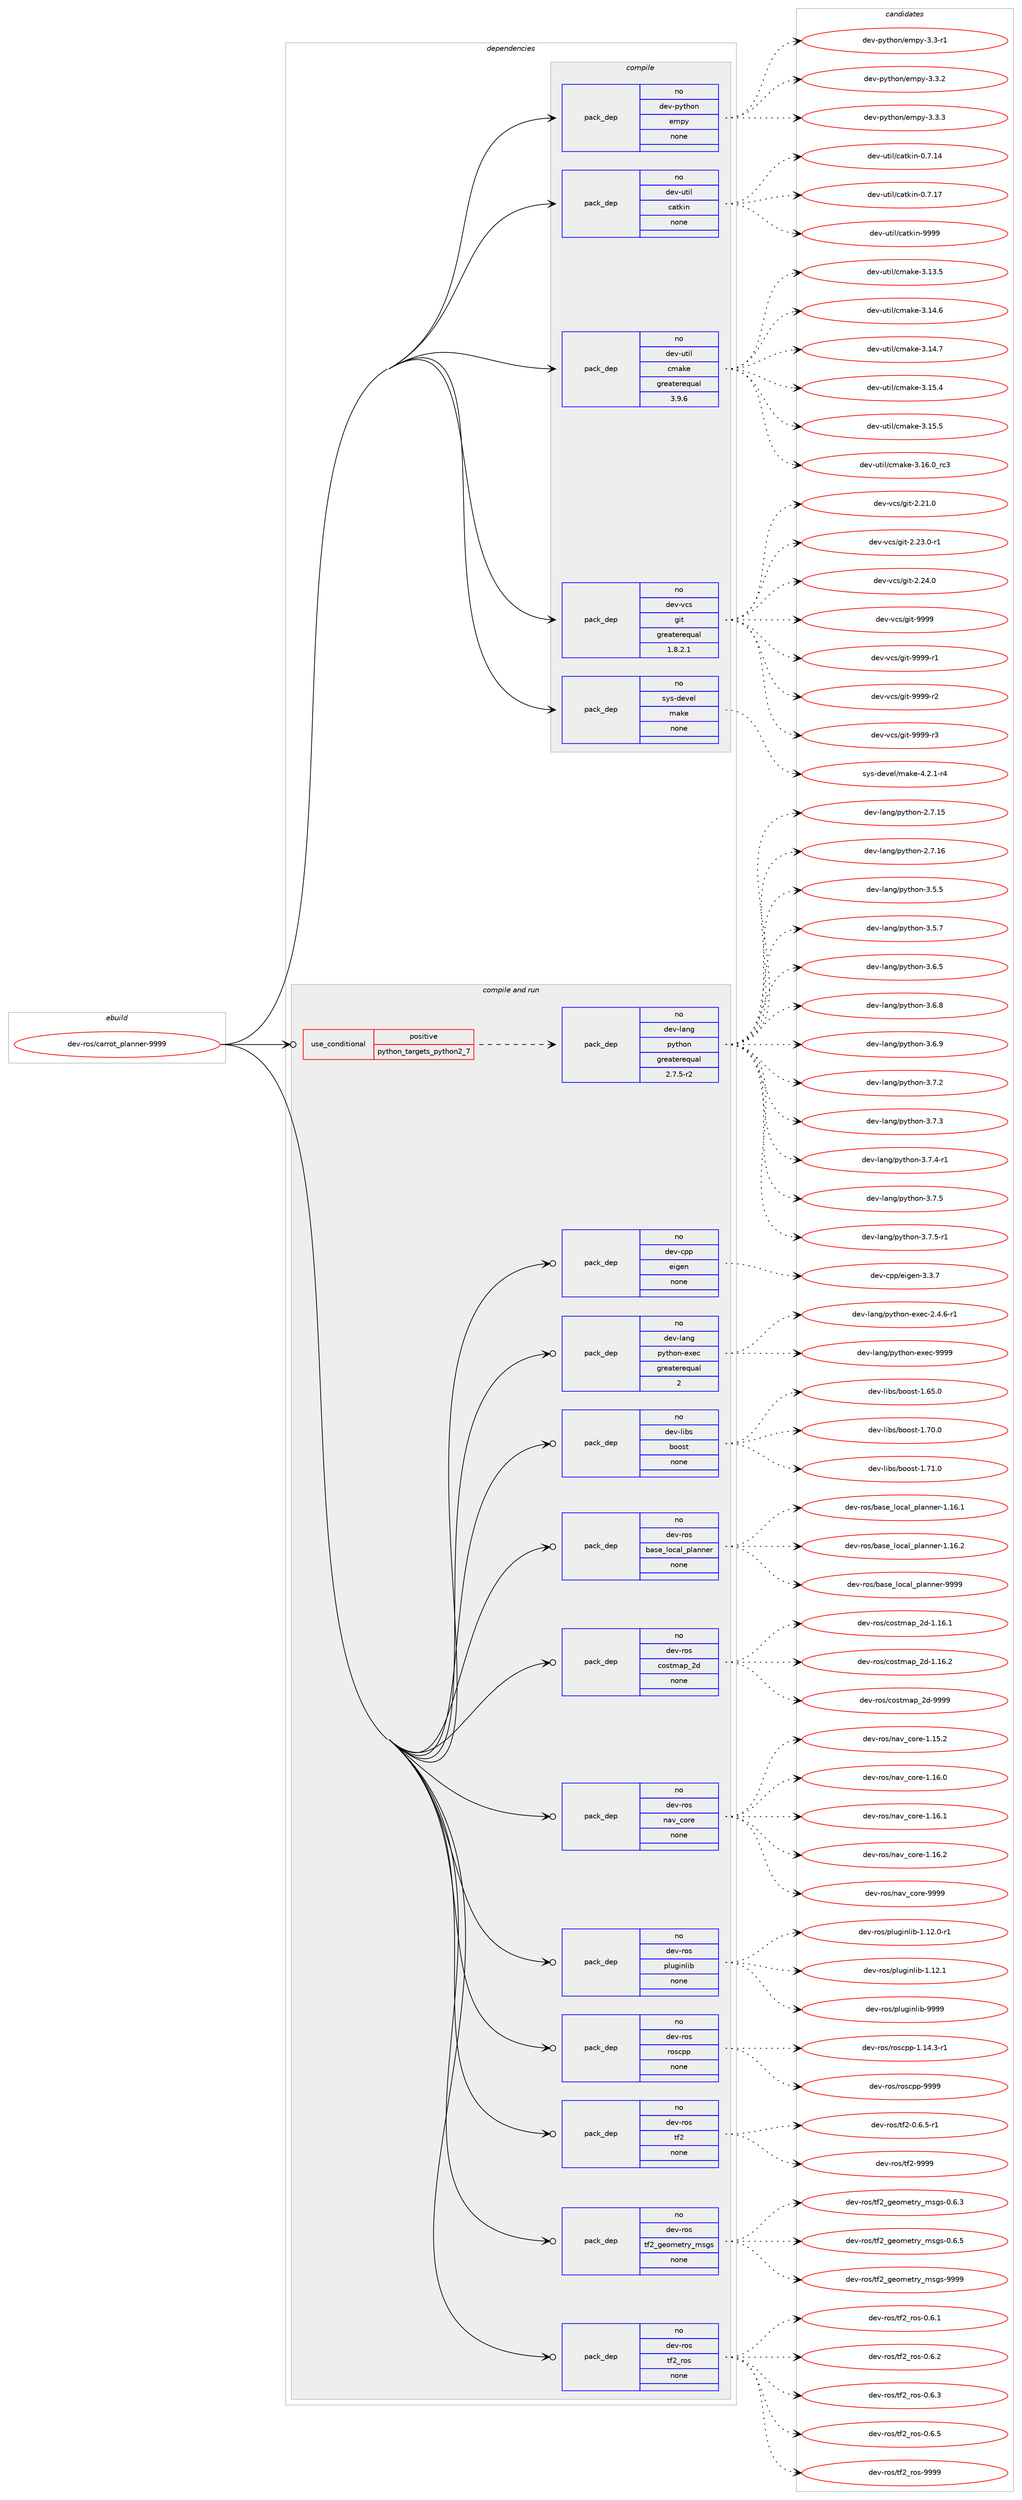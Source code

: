 digraph prolog {

# *************
# Graph options
# *************

newrank=true;
concentrate=true;
compound=true;
graph [rankdir=LR,fontname=Helvetica,fontsize=10,ranksep=1.5];#, ranksep=2.5, nodesep=0.2];
edge  [arrowhead=vee];
node  [fontname=Helvetica,fontsize=10];

# **********
# The ebuild
# **********

subgraph cluster_leftcol {
color=gray;
rank=same;
label=<<i>ebuild</i>>;
id [label="dev-ros/carrot_planner-9999", color=red, width=4, href="../dev-ros/carrot_planner-9999.svg"];
}

# ****************
# The dependencies
# ****************

subgraph cluster_midcol {
color=gray;
label=<<i>dependencies</i>>;
subgraph cluster_compile {
fillcolor="#eeeeee";
style=filled;
label=<<i>compile</i>>;
subgraph pack484710 {
dependency649467 [label=<<TABLE BORDER="0" CELLBORDER="1" CELLSPACING="0" CELLPADDING="4" WIDTH="220"><TR><TD ROWSPAN="6" CELLPADDING="30">pack_dep</TD></TR><TR><TD WIDTH="110">no</TD></TR><TR><TD>dev-python</TD></TR><TR><TD>empy</TD></TR><TR><TD>none</TD></TR><TR><TD></TD></TR></TABLE>>, shape=none, color=blue];
}
id:e -> dependency649467:w [weight=20,style="solid",arrowhead="vee"];
subgraph pack484711 {
dependency649468 [label=<<TABLE BORDER="0" CELLBORDER="1" CELLSPACING="0" CELLPADDING="4" WIDTH="220"><TR><TD ROWSPAN="6" CELLPADDING="30">pack_dep</TD></TR><TR><TD WIDTH="110">no</TD></TR><TR><TD>dev-util</TD></TR><TR><TD>catkin</TD></TR><TR><TD>none</TD></TR><TR><TD></TD></TR></TABLE>>, shape=none, color=blue];
}
id:e -> dependency649468:w [weight=20,style="solid",arrowhead="vee"];
subgraph pack484712 {
dependency649469 [label=<<TABLE BORDER="0" CELLBORDER="1" CELLSPACING="0" CELLPADDING="4" WIDTH="220"><TR><TD ROWSPAN="6" CELLPADDING="30">pack_dep</TD></TR><TR><TD WIDTH="110">no</TD></TR><TR><TD>dev-util</TD></TR><TR><TD>cmake</TD></TR><TR><TD>greaterequal</TD></TR><TR><TD>3.9.6</TD></TR></TABLE>>, shape=none, color=blue];
}
id:e -> dependency649469:w [weight=20,style="solid",arrowhead="vee"];
subgraph pack484713 {
dependency649470 [label=<<TABLE BORDER="0" CELLBORDER="1" CELLSPACING="0" CELLPADDING="4" WIDTH="220"><TR><TD ROWSPAN="6" CELLPADDING="30">pack_dep</TD></TR><TR><TD WIDTH="110">no</TD></TR><TR><TD>dev-vcs</TD></TR><TR><TD>git</TD></TR><TR><TD>greaterequal</TD></TR><TR><TD>1.8.2.1</TD></TR></TABLE>>, shape=none, color=blue];
}
id:e -> dependency649470:w [weight=20,style="solid",arrowhead="vee"];
subgraph pack484714 {
dependency649471 [label=<<TABLE BORDER="0" CELLBORDER="1" CELLSPACING="0" CELLPADDING="4" WIDTH="220"><TR><TD ROWSPAN="6" CELLPADDING="30">pack_dep</TD></TR><TR><TD WIDTH="110">no</TD></TR><TR><TD>sys-devel</TD></TR><TR><TD>make</TD></TR><TR><TD>none</TD></TR><TR><TD></TD></TR></TABLE>>, shape=none, color=blue];
}
id:e -> dependency649471:w [weight=20,style="solid",arrowhead="vee"];
}
subgraph cluster_compileandrun {
fillcolor="#eeeeee";
style=filled;
label=<<i>compile and run</i>>;
subgraph cond152851 {
dependency649472 [label=<<TABLE BORDER="0" CELLBORDER="1" CELLSPACING="0" CELLPADDING="4"><TR><TD ROWSPAN="3" CELLPADDING="10">use_conditional</TD></TR><TR><TD>positive</TD></TR><TR><TD>python_targets_python2_7</TD></TR></TABLE>>, shape=none, color=red];
subgraph pack484715 {
dependency649473 [label=<<TABLE BORDER="0" CELLBORDER="1" CELLSPACING="0" CELLPADDING="4" WIDTH="220"><TR><TD ROWSPAN="6" CELLPADDING="30">pack_dep</TD></TR><TR><TD WIDTH="110">no</TD></TR><TR><TD>dev-lang</TD></TR><TR><TD>python</TD></TR><TR><TD>greaterequal</TD></TR><TR><TD>2.7.5-r2</TD></TR></TABLE>>, shape=none, color=blue];
}
dependency649472:e -> dependency649473:w [weight=20,style="dashed",arrowhead="vee"];
}
id:e -> dependency649472:w [weight=20,style="solid",arrowhead="odotvee"];
subgraph pack484716 {
dependency649474 [label=<<TABLE BORDER="0" CELLBORDER="1" CELLSPACING="0" CELLPADDING="4" WIDTH="220"><TR><TD ROWSPAN="6" CELLPADDING="30">pack_dep</TD></TR><TR><TD WIDTH="110">no</TD></TR><TR><TD>dev-cpp</TD></TR><TR><TD>eigen</TD></TR><TR><TD>none</TD></TR><TR><TD></TD></TR></TABLE>>, shape=none, color=blue];
}
id:e -> dependency649474:w [weight=20,style="solid",arrowhead="odotvee"];
subgraph pack484717 {
dependency649475 [label=<<TABLE BORDER="0" CELLBORDER="1" CELLSPACING="0" CELLPADDING="4" WIDTH="220"><TR><TD ROWSPAN="6" CELLPADDING="30">pack_dep</TD></TR><TR><TD WIDTH="110">no</TD></TR><TR><TD>dev-lang</TD></TR><TR><TD>python-exec</TD></TR><TR><TD>greaterequal</TD></TR><TR><TD>2</TD></TR></TABLE>>, shape=none, color=blue];
}
id:e -> dependency649475:w [weight=20,style="solid",arrowhead="odotvee"];
subgraph pack484718 {
dependency649476 [label=<<TABLE BORDER="0" CELLBORDER="1" CELLSPACING="0" CELLPADDING="4" WIDTH="220"><TR><TD ROWSPAN="6" CELLPADDING="30">pack_dep</TD></TR><TR><TD WIDTH="110">no</TD></TR><TR><TD>dev-libs</TD></TR><TR><TD>boost</TD></TR><TR><TD>none</TD></TR><TR><TD></TD></TR></TABLE>>, shape=none, color=blue];
}
id:e -> dependency649476:w [weight=20,style="solid",arrowhead="odotvee"];
subgraph pack484719 {
dependency649477 [label=<<TABLE BORDER="0" CELLBORDER="1" CELLSPACING="0" CELLPADDING="4" WIDTH="220"><TR><TD ROWSPAN="6" CELLPADDING="30">pack_dep</TD></TR><TR><TD WIDTH="110">no</TD></TR><TR><TD>dev-ros</TD></TR><TR><TD>base_local_planner</TD></TR><TR><TD>none</TD></TR><TR><TD></TD></TR></TABLE>>, shape=none, color=blue];
}
id:e -> dependency649477:w [weight=20,style="solid",arrowhead="odotvee"];
subgraph pack484720 {
dependency649478 [label=<<TABLE BORDER="0" CELLBORDER="1" CELLSPACING="0" CELLPADDING="4" WIDTH="220"><TR><TD ROWSPAN="6" CELLPADDING="30">pack_dep</TD></TR><TR><TD WIDTH="110">no</TD></TR><TR><TD>dev-ros</TD></TR><TR><TD>costmap_2d</TD></TR><TR><TD>none</TD></TR><TR><TD></TD></TR></TABLE>>, shape=none, color=blue];
}
id:e -> dependency649478:w [weight=20,style="solid",arrowhead="odotvee"];
subgraph pack484721 {
dependency649479 [label=<<TABLE BORDER="0" CELLBORDER="1" CELLSPACING="0" CELLPADDING="4" WIDTH="220"><TR><TD ROWSPAN="6" CELLPADDING="30">pack_dep</TD></TR><TR><TD WIDTH="110">no</TD></TR><TR><TD>dev-ros</TD></TR><TR><TD>nav_core</TD></TR><TR><TD>none</TD></TR><TR><TD></TD></TR></TABLE>>, shape=none, color=blue];
}
id:e -> dependency649479:w [weight=20,style="solid",arrowhead="odotvee"];
subgraph pack484722 {
dependency649480 [label=<<TABLE BORDER="0" CELLBORDER="1" CELLSPACING="0" CELLPADDING="4" WIDTH="220"><TR><TD ROWSPAN="6" CELLPADDING="30">pack_dep</TD></TR><TR><TD WIDTH="110">no</TD></TR><TR><TD>dev-ros</TD></TR><TR><TD>pluginlib</TD></TR><TR><TD>none</TD></TR><TR><TD></TD></TR></TABLE>>, shape=none, color=blue];
}
id:e -> dependency649480:w [weight=20,style="solid",arrowhead="odotvee"];
subgraph pack484723 {
dependency649481 [label=<<TABLE BORDER="0" CELLBORDER="1" CELLSPACING="0" CELLPADDING="4" WIDTH="220"><TR><TD ROWSPAN="6" CELLPADDING="30">pack_dep</TD></TR><TR><TD WIDTH="110">no</TD></TR><TR><TD>dev-ros</TD></TR><TR><TD>roscpp</TD></TR><TR><TD>none</TD></TR><TR><TD></TD></TR></TABLE>>, shape=none, color=blue];
}
id:e -> dependency649481:w [weight=20,style="solid",arrowhead="odotvee"];
subgraph pack484724 {
dependency649482 [label=<<TABLE BORDER="0" CELLBORDER="1" CELLSPACING="0" CELLPADDING="4" WIDTH="220"><TR><TD ROWSPAN="6" CELLPADDING="30">pack_dep</TD></TR><TR><TD WIDTH="110">no</TD></TR><TR><TD>dev-ros</TD></TR><TR><TD>tf2</TD></TR><TR><TD>none</TD></TR><TR><TD></TD></TR></TABLE>>, shape=none, color=blue];
}
id:e -> dependency649482:w [weight=20,style="solid",arrowhead="odotvee"];
subgraph pack484725 {
dependency649483 [label=<<TABLE BORDER="0" CELLBORDER="1" CELLSPACING="0" CELLPADDING="4" WIDTH="220"><TR><TD ROWSPAN="6" CELLPADDING="30">pack_dep</TD></TR><TR><TD WIDTH="110">no</TD></TR><TR><TD>dev-ros</TD></TR><TR><TD>tf2_geometry_msgs</TD></TR><TR><TD>none</TD></TR><TR><TD></TD></TR></TABLE>>, shape=none, color=blue];
}
id:e -> dependency649483:w [weight=20,style="solid",arrowhead="odotvee"];
subgraph pack484726 {
dependency649484 [label=<<TABLE BORDER="0" CELLBORDER="1" CELLSPACING="0" CELLPADDING="4" WIDTH="220"><TR><TD ROWSPAN="6" CELLPADDING="30">pack_dep</TD></TR><TR><TD WIDTH="110">no</TD></TR><TR><TD>dev-ros</TD></TR><TR><TD>tf2_ros</TD></TR><TR><TD>none</TD></TR><TR><TD></TD></TR></TABLE>>, shape=none, color=blue];
}
id:e -> dependency649484:w [weight=20,style="solid",arrowhead="odotvee"];
}
subgraph cluster_run {
fillcolor="#eeeeee";
style=filled;
label=<<i>run</i>>;
}
}

# **************
# The candidates
# **************

subgraph cluster_choices {
rank=same;
color=gray;
label=<<i>candidates</i>>;

subgraph choice484710 {
color=black;
nodesep=1;
choice1001011184511212111610411111047101109112121455146514511449 [label="dev-python/empy-3.3-r1", color=red, width=4,href="../dev-python/empy-3.3-r1.svg"];
choice1001011184511212111610411111047101109112121455146514650 [label="dev-python/empy-3.3.2", color=red, width=4,href="../dev-python/empy-3.3.2.svg"];
choice1001011184511212111610411111047101109112121455146514651 [label="dev-python/empy-3.3.3", color=red, width=4,href="../dev-python/empy-3.3.3.svg"];
dependency649467:e -> choice1001011184511212111610411111047101109112121455146514511449:w [style=dotted,weight="100"];
dependency649467:e -> choice1001011184511212111610411111047101109112121455146514650:w [style=dotted,weight="100"];
dependency649467:e -> choice1001011184511212111610411111047101109112121455146514651:w [style=dotted,weight="100"];
}
subgraph choice484711 {
color=black;
nodesep=1;
choice1001011184511711610510847999711610710511045484655464952 [label="dev-util/catkin-0.7.14", color=red, width=4,href="../dev-util/catkin-0.7.14.svg"];
choice1001011184511711610510847999711610710511045484655464955 [label="dev-util/catkin-0.7.17", color=red, width=4,href="../dev-util/catkin-0.7.17.svg"];
choice100101118451171161051084799971161071051104557575757 [label="dev-util/catkin-9999", color=red, width=4,href="../dev-util/catkin-9999.svg"];
dependency649468:e -> choice1001011184511711610510847999711610710511045484655464952:w [style=dotted,weight="100"];
dependency649468:e -> choice1001011184511711610510847999711610710511045484655464955:w [style=dotted,weight="100"];
dependency649468:e -> choice100101118451171161051084799971161071051104557575757:w [style=dotted,weight="100"];
}
subgraph choice484712 {
color=black;
nodesep=1;
choice1001011184511711610510847991099710710145514649514653 [label="dev-util/cmake-3.13.5", color=red, width=4,href="../dev-util/cmake-3.13.5.svg"];
choice1001011184511711610510847991099710710145514649524654 [label="dev-util/cmake-3.14.6", color=red, width=4,href="../dev-util/cmake-3.14.6.svg"];
choice1001011184511711610510847991099710710145514649524655 [label="dev-util/cmake-3.14.7", color=red, width=4,href="../dev-util/cmake-3.14.7.svg"];
choice1001011184511711610510847991099710710145514649534652 [label="dev-util/cmake-3.15.4", color=red, width=4,href="../dev-util/cmake-3.15.4.svg"];
choice1001011184511711610510847991099710710145514649534653 [label="dev-util/cmake-3.15.5", color=red, width=4,href="../dev-util/cmake-3.15.5.svg"];
choice1001011184511711610510847991099710710145514649544648951149951 [label="dev-util/cmake-3.16.0_rc3", color=red, width=4,href="../dev-util/cmake-3.16.0_rc3.svg"];
dependency649469:e -> choice1001011184511711610510847991099710710145514649514653:w [style=dotted,weight="100"];
dependency649469:e -> choice1001011184511711610510847991099710710145514649524654:w [style=dotted,weight="100"];
dependency649469:e -> choice1001011184511711610510847991099710710145514649524655:w [style=dotted,weight="100"];
dependency649469:e -> choice1001011184511711610510847991099710710145514649534652:w [style=dotted,weight="100"];
dependency649469:e -> choice1001011184511711610510847991099710710145514649534653:w [style=dotted,weight="100"];
dependency649469:e -> choice1001011184511711610510847991099710710145514649544648951149951:w [style=dotted,weight="100"];
}
subgraph choice484713 {
color=black;
nodesep=1;
choice10010111845118991154710310511645504650494648 [label="dev-vcs/git-2.21.0", color=red, width=4,href="../dev-vcs/git-2.21.0.svg"];
choice100101118451189911547103105116455046505146484511449 [label="dev-vcs/git-2.23.0-r1", color=red, width=4,href="../dev-vcs/git-2.23.0-r1.svg"];
choice10010111845118991154710310511645504650524648 [label="dev-vcs/git-2.24.0", color=red, width=4,href="../dev-vcs/git-2.24.0.svg"];
choice1001011184511899115471031051164557575757 [label="dev-vcs/git-9999", color=red, width=4,href="../dev-vcs/git-9999.svg"];
choice10010111845118991154710310511645575757574511449 [label="dev-vcs/git-9999-r1", color=red, width=4,href="../dev-vcs/git-9999-r1.svg"];
choice10010111845118991154710310511645575757574511450 [label="dev-vcs/git-9999-r2", color=red, width=4,href="../dev-vcs/git-9999-r2.svg"];
choice10010111845118991154710310511645575757574511451 [label="dev-vcs/git-9999-r3", color=red, width=4,href="../dev-vcs/git-9999-r3.svg"];
dependency649470:e -> choice10010111845118991154710310511645504650494648:w [style=dotted,weight="100"];
dependency649470:e -> choice100101118451189911547103105116455046505146484511449:w [style=dotted,weight="100"];
dependency649470:e -> choice10010111845118991154710310511645504650524648:w [style=dotted,weight="100"];
dependency649470:e -> choice1001011184511899115471031051164557575757:w [style=dotted,weight="100"];
dependency649470:e -> choice10010111845118991154710310511645575757574511449:w [style=dotted,weight="100"];
dependency649470:e -> choice10010111845118991154710310511645575757574511450:w [style=dotted,weight="100"];
dependency649470:e -> choice10010111845118991154710310511645575757574511451:w [style=dotted,weight="100"];
}
subgraph choice484714 {
color=black;
nodesep=1;
choice1151211154510010111810110847109971071014552465046494511452 [label="sys-devel/make-4.2.1-r4", color=red, width=4,href="../sys-devel/make-4.2.1-r4.svg"];
dependency649471:e -> choice1151211154510010111810110847109971071014552465046494511452:w [style=dotted,weight="100"];
}
subgraph choice484715 {
color=black;
nodesep=1;
choice10010111845108971101034711212111610411111045504655464953 [label="dev-lang/python-2.7.15", color=red, width=4,href="../dev-lang/python-2.7.15.svg"];
choice10010111845108971101034711212111610411111045504655464954 [label="dev-lang/python-2.7.16", color=red, width=4,href="../dev-lang/python-2.7.16.svg"];
choice100101118451089711010347112121116104111110455146534653 [label="dev-lang/python-3.5.5", color=red, width=4,href="../dev-lang/python-3.5.5.svg"];
choice100101118451089711010347112121116104111110455146534655 [label="dev-lang/python-3.5.7", color=red, width=4,href="../dev-lang/python-3.5.7.svg"];
choice100101118451089711010347112121116104111110455146544653 [label="dev-lang/python-3.6.5", color=red, width=4,href="../dev-lang/python-3.6.5.svg"];
choice100101118451089711010347112121116104111110455146544656 [label="dev-lang/python-3.6.8", color=red, width=4,href="../dev-lang/python-3.6.8.svg"];
choice100101118451089711010347112121116104111110455146544657 [label="dev-lang/python-3.6.9", color=red, width=4,href="../dev-lang/python-3.6.9.svg"];
choice100101118451089711010347112121116104111110455146554650 [label="dev-lang/python-3.7.2", color=red, width=4,href="../dev-lang/python-3.7.2.svg"];
choice100101118451089711010347112121116104111110455146554651 [label="dev-lang/python-3.7.3", color=red, width=4,href="../dev-lang/python-3.7.3.svg"];
choice1001011184510897110103471121211161041111104551465546524511449 [label="dev-lang/python-3.7.4-r1", color=red, width=4,href="../dev-lang/python-3.7.4-r1.svg"];
choice100101118451089711010347112121116104111110455146554653 [label="dev-lang/python-3.7.5", color=red, width=4,href="../dev-lang/python-3.7.5.svg"];
choice1001011184510897110103471121211161041111104551465546534511449 [label="dev-lang/python-3.7.5-r1", color=red, width=4,href="../dev-lang/python-3.7.5-r1.svg"];
dependency649473:e -> choice10010111845108971101034711212111610411111045504655464953:w [style=dotted,weight="100"];
dependency649473:e -> choice10010111845108971101034711212111610411111045504655464954:w [style=dotted,weight="100"];
dependency649473:e -> choice100101118451089711010347112121116104111110455146534653:w [style=dotted,weight="100"];
dependency649473:e -> choice100101118451089711010347112121116104111110455146534655:w [style=dotted,weight="100"];
dependency649473:e -> choice100101118451089711010347112121116104111110455146544653:w [style=dotted,weight="100"];
dependency649473:e -> choice100101118451089711010347112121116104111110455146544656:w [style=dotted,weight="100"];
dependency649473:e -> choice100101118451089711010347112121116104111110455146544657:w [style=dotted,weight="100"];
dependency649473:e -> choice100101118451089711010347112121116104111110455146554650:w [style=dotted,weight="100"];
dependency649473:e -> choice100101118451089711010347112121116104111110455146554651:w [style=dotted,weight="100"];
dependency649473:e -> choice1001011184510897110103471121211161041111104551465546524511449:w [style=dotted,weight="100"];
dependency649473:e -> choice100101118451089711010347112121116104111110455146554653:w [style=dotted,weight="100"];
dependency649473:e -> choice1001011184510897110103471121211161041111104551465546534511449:w [style=dotted,weight="100"];
}
subgraph choice484716 {
color=black;
nodesep=1;
choice100101118459911211247101105103101110455146514655 [label="dev-cpp/eigen-3.3.7", color=red, width=4,href="../dev-cpp/eigen-3.3.7.svg"];
dependency649474:e -> choice100101118459911211247101105103101110455146514655:w [style=dotted,weight="100"];
}
subgraph choice484717 {
color=black;
nodesep=1;
choice10010111845108971101034711212111610411111045101120101994550465246544511449 [label="dev-lang/python-exec-2.4.6-r1", color=red, width=4,href="../dev-lang/python-exec-2.4.6-r1.svg"];
choice10010111845108971101034711212111610411111045101120101994557575757 [label="dev-lang/python-exec-9999", color=red, width=4,href="../dev-lang/python-exec-9999.svg"];
dependency649475:e -> choice10010111845108971101034711212111610411111045101120101994550465246544511449:w [style=dotted,weight="100"];
dependency649475:e -> choice10010111845108971101034711212111610411111045101120101994557575757:w [style=dotted,weight="100"];
}
subgraph choice484718 {
color=black;
nodesep=1;
choice1001011184510810598115479811111111511645494654534648 [label="dev-libs/boost-1.65.0", color=red, width=4,href="../dev-libs/boost-1.65.0.svg"];
choice1001011184510810598115479811111111511645494655484648 [label="dev-libs/boost-1.70.0", color=red, width=4,href="../dev-libs/boost-1.70.0.svg"];
choice1001011184510810598115479811111111511645494655494648 [label="dev-libs/boost-1.71.0", color=red, width=4,href="../dev-libs/boost-1.71.0.svg"];
dependency649476:e -> choice1001011184510810598115479811111111511645494654534648:w [style=dotted,weight="100"];
dependency649476:e -> choice1001011184510810598115479811111111511645494655484648:w [style=dotted,weight="100"];
dependency649476:e -> choice1001011184510810598115479811111111511645494655494648:w [style=dotted,weight="100"];
}
subgraph choice484719 {
color=black;
nodesep=1;
choice10010111845114111115479897115101951081119997108951121089711011010111445494649544649 [label="dev-ros/base_local_planner-1.16.1", color=red, width=4,href="../dev-ros/base_local_planner-1.16.1.svg"];
choice10010111845114111115479897115101951081119997108951121089711011010111445494649544650 [label="dev-ros/base_local_planner-1.16.2", color=red, width=4,href="../dev-ros/base_local_planner-1.16.2.svg"];
choice1001011184511411111547989711510195108111999710895112108971101101011144557575757 [label="dev-ros/base_local_planner-9999", color=red, width=4,href="../dev-ros/base_local_planner-9999.svg"];
dependency649477:e -> choice10010111845114111115479897115101951081119997108951121089711011010111445494649544649:w [style=dotted,weight="100"];
dependency649477:e -> choice10010111845114111115479897115101951081119997108951121089711011010111445494649544650:w [style=dotted,weight="100"];
dependency649477:e -> choice1001011184511411111547989711510195108111999710895112108971101101011144557575757:w [style=dotted,weight="100"];
}
subgraph choice484720 {
color=black;
nodesep=1;
choice10010111845114111115479911111511610997112955010045494649544649 [label="dev-ros/costmap_2d-1.16.1", color=red, width=4,href="../dev-ros/costmap_2d-1.16.1.svg"];
choice10010111845114111115479911111511610997112955010045494649544650 [label="dev-ros/costmap_2d-1.16.2", color=red, width=4,href="../dev-ros/costmap_2d-1.16.2.svg"];
choice1001011184511411111547991111151161099711295501004557575757 [label="dev-ros/costmap_2d-9999", color=red, width=4,href="../dev-ros/costmap_2d-9999.svg"];
dependency649478:e -> choice10010111845114111115479911111511610997112955010045494649544649:w [style=dotted,weight="100"];
dependency649478:e -> choice10010111845114111115479911111511610997112955010045494649544650:w [style=dotted,weight="100"];
dependency649478:e -> choice1001011184511411111547991111151161099711295501004557575757:w [style=dotted,weight="100"];
}
subgraph choice484721 {
color=black;
nodesep=1;
choice100101118451141111154711097118959911111410145494649534650 [label="dev-ros/nav_core-1.15.2", color=red, width=4,href="../dev-ros/nav_core-1.15.2.svg"];
choice100101118451141111154711097118959911111410145494649544648 [label="dev-ros/nav_core-1.16.0", color=red, width=4,href="../dev-ros/nav_core-1.16.0.svg"];
choice100101118451141111154711097118959911111410145494649544649 [label="dev-ros/nav_core-1.16.1", color=red, width=4,href="../dev-ros/nav_core-1.16.1.svg"];
choice100101118451141111154711097118959911111410145494649544650 [label="dev-ros/nav_core-1.16.2", color=red, width=4,href="../dev-ros/nav_core-1.16.2.svg"];
choice10010111845114111115471109711895991111141014557575757 [label="dev-ros/nav_core-9999", color=red, width=4,href="../dev-ros/nav_core-9999.svg"];
dependency649479:e -> choice100101118451141111154711097118959911111410145494649534650:w [style=dotted,weight="100"];
dependency649479:e -> choice100101118451141111154711097118959911111410145494649544648:w [style=dotted,weight="100"];
dependency649479:e -> choice100101118451141111154711097118959911111410145494649544649:w [style=dotted,weight="100"];
dependency649479:e -> choice100101118451141111154711097118959911111410145494649544650:w [style=dotted,weight="100"];
dependency649479:e -> choice10010111845114111115471109711895991111141014557575757:w [style=dotted,weight="100"];
}
subgraph choice484722 {
color=black;
nodesep=1;
choice100101118451141111154711210811710310511010810598454946495046484511449 [label="dev-ros/pluginlib-1.12.0-r1", color=red, width=4,href="../dev-ros/pluginlib-1.12.0-r1.svg"];
choice10010111845114111115471121081171031051101081059845494649504649 [label="dev-ros/pluginlib-1.12.1", color=red, width=4,href="../dev-ros/pluginlib-1.12.1.svg"];
choice1001011184511411111547112108117103105110108105984557575757 [label="dev-ros/pluginlib-9999", color=red, width=4,href="../dev-ros/pluginlib-9999.svg"];
dependency649480:e -> choice100101118451141111154711210811710310511010810598454946495046484511449:w [style=dotted,weight="100"];
dependency649480:e -> choice10010111845114111115471121081171031051101081059845494649504649:w [style=dotted,weight="100"];
dependency649480:e -> choice1001011184511411111547112108117103105110108105984557575757:w [style=dotted,weight="100"];
}
subgraph choice484723 {
color=black;
nodesep=1;
choice100101118451141111154711411111599112112454946495246514511449 [label="dev-ros/roscpp-1.14.3-r1", color=red, width=4,href="../dev-ros/roscpp-1.14.3-r1.svg"];
choice1001011184511411111547114111115991121124557575757 [label="dev-ros/roscpp-9999", color=red, width=4,href="../dev-ros/roscpp-9999.svg"];
dependency649481:e -> choice100101118451141111154711411111599112112454946495246514511449:w [style=dotted,weight="100"];
dependency649481:e -> choice1001011184511411111547114111115991121124557575757:w [style=dotted,weight="100"];
}
subgraph choice484724 {
color=black;
nodesep=1;
choice1001011184511411111547116102504548465446534511449 [label="dev-ros/tf2-0.6.5-r1", color=red, width=4,href="../dev-ros/tf2-0.6.5-r1.svg"];
choice1001011184511411111547116102504557575757 [label="dev-ros/tf2-9999", color=red, width=4,href="../dev-ros/tf2-9999.svg"];
dependency649482:e -> choice1001011184511411111547116102504548465446534511449:w [style=dotted,weight="100"];
dependency649482:e -> choice1001011184511411111547116102504557575757:w [style=dotted,weight="100"];
}
subgraph choice484725 {
color=black;
nodesep=1;
choice1001011184511411111547116102509510310111110910111611412195109115103115454846544651 [label="dev-ros/tf2_geometry_msgs-0.6.3", color=red, width=4,href="../dev-ros/tf2_geometry_msgs-0.6.3.svg"];
choice1001011184511411111547116102509510310111110910111611412195109115103115454846544653 [label="dev-ros/tf2_geometry_msgs-0.6.5", color=red, width=4,href="../dev-ros/tf2_geometry_msgs-0.6.5.svg"];
choice10010111845114111115471161025095103101111109101116114121951091151031154557575757 [label="dev-ros/tf2_geometry_msgs-9999", color=red, width=4,href="../dev-ros/tf2_geometry_msgs-9999.svg"];
dependency649483:e -> choice1001011184511411111547116102509510310111110910111611412195109115103115454846544651:w [style=dotted,weight="100"];
dependency649483:e -> choice1001011184511411111547116102509510310111110910111611412195109115103115454846544653:w [style=dotted,weight="100"];
dependency649483:e -> choice10010111845114111115471161025095103101111109101116114121951091151031154557575757:w [style=dotted,weight="100"];
}
subgraph choice484726 {
color=black;
nodesep=1;
choice10010111845114111115471161025095114111115454846544649 [label="dev-ros/tf2_ros-0.6.1", color=red, width=4,href="../dev-ros/tf2_ros-0.6.1.svg"];
choice10010111845114111115471161025095114111115454846544650 [label="dev-ros/tf2_ros-0.6.2", color=red, width=4,href="../dev-ros/tf2_ros-0.6.2.svg"];
choice10010111845114111115471161025095114111115454846544651 [label="dev-ros/tf2_ros-0.6.3", color=red, width=4,href="../dev-ros/tf2_ros-0.6.3.svg"];
choice10010111845114111115471161025095114111115454846544653 [label="dev-ros/tf2_ros-0.6.5", color=red, width=4,href="../dev-ros/tf2_ros-0.6.5.svg"];
choice100101118451141111154711610250951141111154557575757 [label="dev-ros/tf2_ros-9999", color=red, width=4,href="../dev-ros/tf2_ros-9999.svg"];
dependency649484:e -> choice10010111845114111115471161025095114111115454846544649:w [style=dotted,weight="100"];
dependency649484:e -> choice10010111845114111115471161025095114111115454846544650:w [style=dotted,weight="100"];
dependency649484:e -> choice10010111845114111115471161025095114111115454846544651:w [style=dotted,weight="100"];
dependency649484:e -> choice10010111845114111115471161025095114111115454846544653:w [style=dotted,weight="100"];
dependency649484:e -> choice100101118451141111154711610250951141111154557575757:w [style=dotted,weight="100"];
}
}

}
